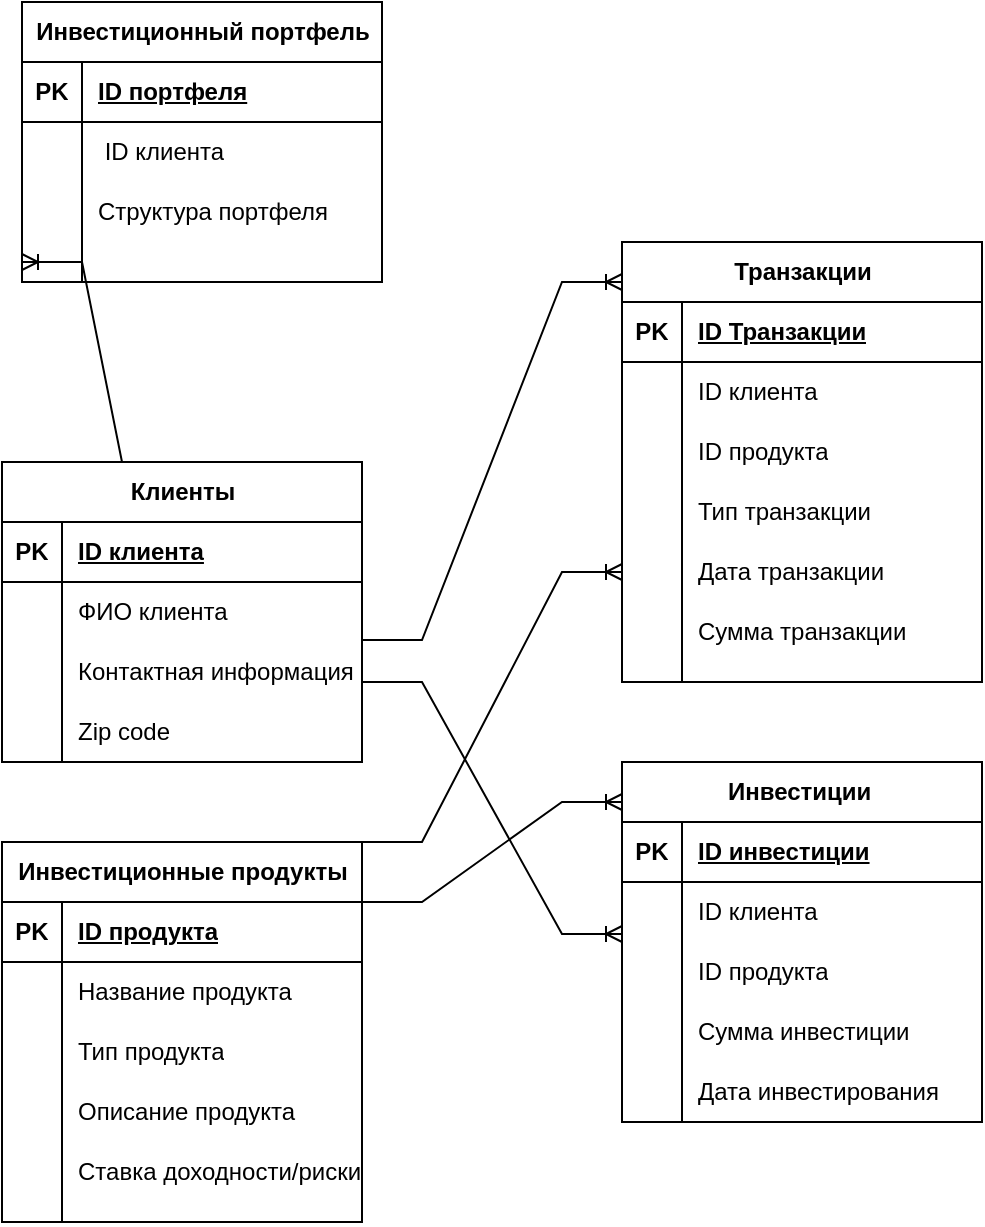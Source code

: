<mxfile version="24.0.5" type="github">
  <diagram name="Page-1" id="e56a1550-8fbb-45ad-956c-1786394a9013">
    <mxGraphModel dx="1434" dy="1746" grid="1" gridSize="10" guides="1" tooltips="1" connect="1" arrows="1" fold="1" page="1" pageScale="1" pageWidth="690" pageHeight="980" background="none" math="0" shadow="0">
      <root>
        <mxCell id="0" />
        <mxCell id="1" parent="0" />
        <mxCell id="nEIWV8olAWSCqlN2Je9V-7" value="Клиенты" style="shape=table;startSize=30;container=1;collapsible=1;childLayout=tableLayout;fixedRows=1;rowLines=0;fontStyle=1;align=center;resizeLast=1;html=1;" parent="1" vertex="1">
          <mxGeometry x="90" y="170" width="180" height="150" as="geometry" />
        </mxCell>
        <mxCell id="nEIWV8olAWSCqlN2Je9V-8" value="" style="shape=tableRow;horizontal=0;startSize=0;swimlaneHead=0;swimlaneBody=0;fillColor=none;collapsible=0;dropTarget=0;points=[[0,0.5],[1,0.5]];portConstraint=eastwest;top=0;left=0;right=0;bottom=1;" parent="nEIWV8olAWSCqlN2Je9V-7" vertex="1">
          <mxGeometry y="30" width="180" height="30" as="geometry" />
        </mxCell>
        <mxCell id="nEIWV8olAWSCqlN2Je9V-9" value="PK" style="shape=partialRectangle;connectable=0;fillColor=none;top=0;left=0;bottom=0;right=0;fontStyle=1;overflow=hidden;whiteSpace=wrap;html=1;" parent="nEIWV8olAWSCqlN2Je9V-8" vertex="1">
          <mxGeometry width="30" height="30" as="geometry">
            <mxRectangle width="30" height="30" as="alternateBounds" />
          </mxGeometry>
        </mxCell>
        <mxCell id="nEIWV8olAWSCqlN2Je9V-10" value="ID клиента" style="shape=partialRectangle;connectable=0;fillColor=none;top=0;left=0;bottom=0;right=0;align=left;spacingLeft=6;fontStyle=5;overflow=hidden;whiteSpace=wrap;html=1;" parent="nEIWV8olAWSCqlN2Je9V-8" vertex="1">
          <mxGeometry x="30" width="150" height="30" as="geometry">
            <mxRectangle width="150" height="30" as="alternateBounds" />
          </mxGeometry>
        </mxCell>
        <mxCell id="nEIWV8olAWSCqlN2Je9V-11" value="" style="shape=tableRow;horizontal=0;startSize=0;swimlaneHead=0;swimlaneBody=0;fillColor=none;collapsible=0;dropTarget=0;points=[[0,0.5],[1,0.5]];portConstraint=eastwest;top=0;left=0;right=0;bottom=0;" parent="nEIWV8olAWSCqlN2Je9V-7" vertex="1">
          <mxGeometry y="60" width="180" height="30" as="geometry" />
        </mxCell>
        <mxCell id="nEIWV8olAWSCqlN2Je9V-12" value="" style="shape=partialRectangle;connectable=0;fillColor=none;top=0;left=0;bottom=0;right=0;editable=1;overflow=hidden;whiteSpace=wrap;html=1;" parent="nEIWV8olAWSCqlN2Je9V-11" vertex="1">
          <mxGeometry width="30" height="30" as="geometry">
            <mxRectangle width="30" height="30" as="alternateBounds" />
          </mxGeometry>
        </mxCell>
        <mxCell id="nEIWV8olAWSCqlN2Je9V-13" value="ФИО клиента" style="shape=partialRectangle;connectable=0;fillColor=none;top=0;left=0;bottom=0;right=0;align=left;spacingLeft=6;overflow=hidden;whiteSpace=wrap;html=1;" parent="nEIWV8olAWSCqlN2Je9V-11" vertex="1">
          <mxGeometry x="30" width="150" height="30" as="geometry">
            <mxRectangle width="150" height="30" as="alternateBounds" />
          </mxGeometry>
        </mxCell>
        <mxCell id="nEIWV8olAWSCqlN2Je9V-14" value="" style="shape=tableRow;horizontal=0;startSize=0;swimlaneHead=0;swimlaneBody=0;fillColor=none;collapsible=0;dropTarget=0;points=[[0,0.5],[1,0.5]];portConstraint=eastwest;top=0;left=0;right=0;bottom=0;" parent="nEIWV8olAWSCqlN2Je9V-7" vertex="1">
          <mxGeometry y="90" width="180" height="30" as="geometry" />
        </mxCell>
        <mxCell id="nEIWV8olAWSCqlN2Je9V-15" value="" style="shape=partialRectangle;connectable=0;fillColor=none;top=0;left=0;bottom=0;right=0;editable=1;overflow=hidden;whiteSpace=wrap;html=1;" parent="nEIWV8olAWSCqlN2Je9V-14" vertex="1">
          <mxGeometry width="30" height="30" as="geometry">
            <mxRectangle width="30" height="30" as="alternateBounds" />
          </mxGeometry>
        </mxCell>
        <mxCell id="nEIWV8olAWSCqlN2Je9V-16" value="Контактная информация" style="shape=partialRectangle;connectable=0;fillColor=none;top=0;left=0;bottom=0;right=0;align=left;spacingLeft=6;overflow=hidden;whiteSpace=wrap;html=1;" parent="nEIWV8olAWSCqlN2Je9V-14" vertex="1">
          <mxGeometry x="30" width="150" height="30" as="geometry">
            <mxRectangle width="150" height="30" as="alternateBounds" />
          </mxGeometry>
        </mxCell>
        <mxCell id="nEIWV8olAWSCqlN2Je9V-17" value="" style="shape=tableRow;horizontal=0;startSize=0;swimlaneHead=0;swimlaneBody=0;fillColor=none;collapsible=0;dropTarget=0;points=[[0,0.5],[1,0.5]];portConstraint=eastwest;top=0;left=0;right=0;bottom=0;" parent="nEIWV8olAWSCqlN2Je9V-7" vertex="1">
          <mxGeometry y="120" width="180" height="30" as="geometry" />
        </mxCell>
        <mxCell id="nEIWV8olAWSCqlN2Je9V-18" value="" style="shape=partialRectangle;connectable=0;fillColor=none;top=0;left=0;bottom=0;right=0;editable=1;overflow=hidden;whiteSpace=wrap;html=1;" parent="nEIWV8olAWSCqlN2Je9V-17" vertex="1">
          <mxGeometry width="30" height="30" as="geometry">
            <mxRectangle width="30" height="30" as="alternateBounds" />
          </mxGeometry>
        </mxCell>
        <mxCell id="nEIWV8olAWSCqlN2Je9V-19" value="Zip code" style="shape=partialRectangle;connectable=0;fillColor=none;top=0;left=0;bottom=0;right=0;align=left;spacingLeft=6;overflow=hidden;whiteSpace=wrap;html=1;" parent="nEIWV8olAWSCqlN2Je9V-17" vertex="1">
          <mxGeometry x="30" width="150" height="30" as="geometry">
            <mxRectangle width="150" height="30" as="alternateBounds" />
          </mxGeometry>
        </mxCell>
        <mxCell id="nEIWV8olAWSCqlN2Je9V-53" value="" style="endArrow=none;html=1;rounded=0;" parent="1" edge="1">
          <mxGeometry width="50" height="50" relative="1" as="geometry">
            <mxPoint x="430" y="470" as="sourcePoint" />
            <mxPoint x="430" y="500" as="targetPoint" />
          </mxGeometry>
        </mxCell>
        <mxCell id="nEIWV8olAWSCqlN2Je9V-71" value="" style="endArrow=none;html=1;rounded=0;" parent="1" edge="1">
          <mxGeometry width="50" height="50" relative="1" as="geometry">
            <mxPoint x="430" y="280" as="sourcePoint" />
            <mxPoint x="430" y="210" as="targetPoint" />
          </mxGeometry>
        </mxCell>
        <mxCell id="nEIWV8olAWSCqlN2Je9V-72" value="Инвестиционный портфель" style="shape=table;startSize=30;container=1;collapsible=1;childLayout=tableLayout;fixedRows=1;rowLines=0;fontStyle=1;align=center;resizeLast=1;html=1;" parent="1" vertex="1">
          <mxGeometry x="100" y="-60" width="180" height="140" as="geometry" />
        </mxCell>
        <mxCell id="nEIWV8olAWSCqlN2Je9V-73" value="" style="shape=tableRow;horizontal=0;startSize=0;swimlaneHead=0;swimlaneBody=0;fillColor=none;collapsible=0;dropTarget=0;points=[[0,0.5],[1,0.5]];portConstraint=eastwest;top=0;left=0;right=0;bottom=1;" parent="nEIWV8olAWSCqlN2Je9V-72" vertex="1">
          <mxGeometry y="30" width="180" height="30" as="geometry" />
        </mxCell>
        <mxCell id="nEIWV8olAWSCqlN2Je9V-74" value="PK" style="shape=partialRectangle;connectable=0;fillColor=none;top=0;left=0;bottom=0;right=0;fontStyle=1;overflow=hidden;whiteSpace=wrap;html=1;" parent="nEIWV8olAWSCqlN2Je9V-73" vertex="1">
          <mxGeometry width="30" height="30" as="geometry">
            <mxRectangle width="30" height="30" as="alternateBounds" />
          </mxGeometry>
        </mxCell>
        <mxCell id="nEIWV8olAWSCqlN2Je9V-75" value="ID портфеля" style="shape=partialRectangle;connectable=0;fillColor=none;top=0;left=0;bottom=0;right=0;align=left;spacingLeft=6;fontStyle=5;overflow=hidden;whiteSpace=wrap;html=1;" parent="nEIWV8olAWSCqlN2Je9V-73" vertex="1">
          <mxGeometry x="30" width="150" height="30" as="geometry">
            <mxRectangle width="150" height="30" as="alternateBounds" />
          </mxGeometry>
        </mxCell>
        <mxCell id="nEIWV8olAWSCqlN2Je9V-76" value="" style="shape=tableRow;horizontal=0;startSize=0;swimlaneHead=0;swimlaneBody=0;fillColor=none;collapsible=0;dropTarget=0;points=[[0,0.5],[1,0.5]];portConstraint=eastwest;top=0;left=0;right=0;bottom=0;" parent="nEIWV8olAWSCqlN2Je9V-72" vertex="1">
          <mxGeometry y="60" width="180" height="30" as="geometry" />
        </mxCell>
        <mxCell id="nEIWV8olAWSCqlN2Je9V-77" value="" style="shape=partialRectangle;connectable=0;fillColor=none;top=0;left=0;bottom=0;right=0;editable=1;overflow=hidden;whiteSpace=wrap;html=1;" parent="nEIWV8olAWSCqlN2Je9V-76" vertex="1">
          <mxGeometry width="30" height="30" as="geometry">
            <mxRectangle width="30" height="30" as="alternateBounds" />
          </mxGeometry>
        </mxCell>
        <mxCell id="nEIWV8olAWSCqlN2Je9V-78" value="&amp;nbsp;ID клиента" style="shape=partialRectangle;connectable=0;fillColor=none;top=0;left=0;bottom=0;right=0;align=left;spacingLeft=6;overflow=hidden;whiteSpace=wrap;html=1;" parent="nEIWV8olAWSCqlN2Je9V-76" vertex="1">
          <mxGeometry x="30" width="150" height="30" as="geometry">
            <mxRectangle width="150" height="30" as="alternateBounds" />
          </mxGeometry>
        </mxCell>
        <mxCell id="nEIWV8olAWSCqlN2Je9V-79" value="" style="shape=tableRow;horizontal=0;startSize=0;swimlaneHead=0;swimlaneBody=0;fillColor=none;collapsible=0;dropTarget=0;points=[[0,0.5],[1,0.5]];portConstraint=eastwest;top=0;left=0;right=0;bottom=0;" parent="nEIWV8olAWSCqlN2Je9V-72" vertex="1">
          <mxGeometry y="90" width="180" height="30" as="geometry" />
        </mxCell>
        <mxCell id="nEIWV8olAWSCqlN2Je9V-80" value="" style="shape=partialRectangle;connectable=0;fillColor=none;top=0;left=0;bottom=0;right=0;editable=1;overflow=hidden;whiteSpace=wrap;html=1;" parent="nEIWV8olAWSCqlN2Je9V-79" vertex="1">
          <mxGeometry width="30" height="30" as="geometry">
            <mxRectangle width="30" height="30" as="alternateBounds" />
          </mxGeometry>
        </mxCell>
        <mxCell id="nEIWV8olAWSCqlN2Je9V-81" value="Структура портфеля" style="shape=partialRectangle;connectable=0;fillColor=none;top=0;left=0;bottom=0;right=0;align=left;spacingLeft=6;overflow=hidden;whiteSpace=wrap;html=1;" parent="nEIWV8olAWSCqlN2Je9V-79" vertex="1">
          <mxGeometry x="30" width="150" height="30" as="geometry">
            <mxRectangle width="150" height="30" as="alternateBounds" />
          </mxGeometry>
        </mxCell>
        <mxCell id="nEIWV8olAWSCqlN2Je9V-82" value="" style="shape=tableRow;horizontal=0;startSize=0;swimlaneHead=0;swimlaneBody=0;fillColor=none;collapsible=0;dropTarget=0;points=[[0,0.5],[1,0.5]];portConstraint=eastwest;top=0;left=0;right=0;bottom=0;" parent="nEIWV8olAWSCqlN2Je9V-72" vertex="1">
          <mxGeometry y="120" width="180" height="20" as="geometry" />
        </mxCell>
        <mxCell id="nEIWV8olAWSCqlN2Je9V-83" value="" style="shape=partialRectangle;connectable=0;fillColor=none;top=0;left=0;bottom=0;right=0;editable=1;overflow=hidden;whiteSpace=wrap;html=1;" parent="nEIWV8olAWSCqlN2Je9V-82" vertex="1">
          <mxGeometry width="30" height="20" as="geometry">
            <mxRectangle width="30" height="20" as="alternateBounds" />
          </mxGeometry>
        </mxCell>
        <mxCell id="nEIWV8olAWSCqlN2Je9V-84" value="" style="shape=partialRectangle;connectable=0;fillColor=none;top=0;left=0;bottom=0;right=0;align=left;spacingLeft=6;overflow=hidden;whiteSpace=wrap;html=1;" parent="nEIWV8olAWSCqlN2Je9V-82" vertex="1">
          <mxGeometry x="30" width="150" height="20" as="geometry">
            <mxRectangle width="150" height="20" as="alternateBounds" />
          </mxGeometry>
        </mxCell>
        <mxCell id="nEIWV8olAWSCqlN2Je9V-85" value="" style="group" parent="1" vertex="1" connectable="0">
          <mxGeometry x="400" y="320" width="180" height="180" as="geometry" />
        </mxCell>
        <mxCell id="nEIWV8olAWSCqlN2Je9V-86" value="" style="group" parent="nEIWV8olAWSCqlN2Je9V-85" vertex="1" connectable="0">
          <mxGeometry width="180" height="180" as="geometry" />
        </mxCell>
        <mxCell id="nEIWV8olAWSCqlN2Je9V-87" value="" style="group" parent="nEIWV8olAWSCqlN2Je9V-86" vertex="1" connectable="0">
          <mxGeometry width="180" height="180" as="geometry" />
        </mxCell>
        <mxCell id="nEIWV8olAWSCqlN2Je9V-52" value="Сумма инвестиции" style="shape=partialRectangle;connectable=0;fillColor=none;top=0;left=0;bottom=0;right=0;align=left;spacingLeft=6;overflow=hidden;whiteSpace=wrap;html=1;" parent="nEIWV8olAWSCqlN2Je9V-87" vertex="1">
          <mxGeometry x="30" y="120" width="150" height="30" as="geometry">
            <mxRectangle width="150" height="30" as="alternateBounds" />
          </mxGeometry>
        </mxCell>
        <mxCell id="nEIWV8olAWSCqlN2Je9V-110" value="" style="group" parent="nEIWV8olAWSCqlN2Je9V-87" vertex="1" connectable="0">
          <mxGeometry width="180" height="180" as="geometry" />
        </mxCell>
        <mxCell id="nEIWV8olAWSCqlN2Je9V-36" value="Инвестиции&amp;nbsp;" style="shape=table;startSize=30;container=1;collapsible=1;childLayout=tableLayout;fixedRows=1;rowLines=0;fontStyle=1;align=center;resizeLast=1;html=1;" parent="nEIWV8olAWSCqlN2Je9V-110" vertex="1">
          <mxGeometry width="180" height="180" as="geometry" />
        </mxCell>
        <mxCell id="nEIWV8olAWSCqlN2Je9V-37" value="" style="shape=tableRow;horizontal=0;startSize=0;swimlaneHead=0;swimlaneBody=0;fillColor=none;collapsible=0;dropTarget=0;points=[[0,0.5],[1,0.5]];portConstraint=eastwest;top=0;left=0;right=0;bottom=1;" parent="nEIWV8olAWSCqlN2Je9V-36" vertex="1">
          <mxGeometry y="30" width="180" height="30" as="geometry" />
        </mxCell>
        <mxCell id="nEIWV8olAWSCqlN2Je9V-38" value="PK" style="shape=partialRectangle;connectable=0;fillColor=none;top=0;left=0;bottom=0;right=0;fontStyle=1;overflow=hidden;whiteSpace=wrap;html=1;" parent="nEIWV8olAWSCqlN2Je9V-37" vertex="1">
          <mxGeometry width="30" height="30" as="geometry">
            <mxRectangle width="30" height="30" as="alternateBounds" />
          </mxGeometry>
        </mxCell>
        <mxCell id="nEIWV8olAWSCqlN2Je9V-39" value="ID инвестиции" style="shape=partialRectangle;connectable=0;fillColor=none;top=0;left=0;bottom=0;right=0;align=left;spacingLeft=6;fontStyle=5;overflow=hidden;whiteSpace=wrap;html=1;" parent="nEIWV8olAWSCqlN2Je9V-37" vertex="1">
          <mxGeometry x="30" width="150" height="30" as="geometry">
            <mxRectangle width="150" height="30" as="alternateBounds" />
          </mxGeometry>
        </mxCell>
        <mxCell id="nEIWV8olAWSCqlN2Je9V-40" value="" style="shape=tableRow;horizontal=0;startSize=0;swimlaneHead=0;swimlaneBody=0;fillColor=none;collapsible=0;dropTarget=0;points=[[0,0.5],[1,0.5]];portConstraint=eastwest;top=0;left=0;right=0;bottom=0;" parent="nEIWV8olAWSCqlN2Je9V-36" vertex="1">
          <mxGeometry y="60" width="180" height="30" as="geometry" />
        </mxCell>
        <mxCell id="nEIWV8olAWSCqlN2Je9V-41" value="" style="shape=partialRectangle;connectable=0;fillColor=none;top=0;left=0;bottom=0;right=0;editable=1;overflow=hidden;whiteSpace=wrap;html=1;" parent="nEIWV8olAWSCqlN2Je9V-40" vertex="1">
          <mxGeometry width="30" height="30" as="geometry">
            <mxRectangle width="30" height="30" as="alternateBounds" />
          </mxGeometry>
        </mxCell>
        <mxCell id="nEIWV8olAWSCqlN2Je9V-42" value="ID клиента" style="shape=partialRectangle;connectable=0;fillColor=none;top=0;left=0;bottom=0;right=0;align=left;spacingLeft=6;overflow=hidden;whiteSpace=wrap;html=1;" parent="nEIWV8olAWSCqlN2Je9V-40" vertex="1">
          <mxGeometry x="30" width="150" height="30" as="geometry">
            <mxRectangle width="150" height="30" as="alternateBounds" />
          </mxGeometry>
        </mxCell>
        <mxCell id="nEIWV8olAWSCqlN2Je9V-43" value="" style="shape=tableRow;horizontal=0;startSize=0;swimlaneHead=0;swimlaneBody=0;fillColor=none;collapsible=0;dropTarget=0;points=[[0,0.5],[1,0.5]];portConstraint=eastwest;top=0;left=0;right=0;bottom=0;" parent="nEIWV8olAWSCqlN2Je9V-36" vertex="1">
          <mxGeometry y="90" width="180" height="30" as="geometry" />
        </mxCell>
        <mxCell id="nEIWV8olAWSCqlN2Je9V-44" value="" style="shape=partialRectangle;connectable=0;fillColor=none;top=0;left=0;bottom=0;right=0;editable=1;overflow=hidden;whiteSpace=wrap;html=1;" parent="nEIWV8olAWSCqlN2Je9V-43" vertex="1">
          <mxGeometry width="30" height="30" as="geometry">
            <mxRectangle width="30" height="30" as="alternateBounds" />
          </mxGeometry>
        </mxCell>
        <mxCell id="nEIWV8olAWSCqlN2Je9V-45" value="ID продукта" style="shape=partialRectangle;connectable=0;fillColor=none;top=0;left=0;bottom=0;right=0;align=left;spacingLeft=6;overflow=hidden;whiteSpace=wrap;html=1;" parent="nEIWV8olAWSCqlN2Je9V-43" vertex="1">
          <mxGeometry x="30" width="150" height="30" as="geometry">
            <mxRectangle width="150" height="30" as="alternateBounds" />
          </mxGeometry>
        </mxCell>
        <mxCell id="nEIWV8olAWSCqlN2Je9V-46" value="" style="shape=tableRow;horizontal=0;startSize=0;swimlaneHead=0;swimlaneBody=0;fillColor=none;collapsible=0;dropTarget=0;points=[[0,0.5],[1,0.5]];portConstraint=eastwest;top=0;left=0;right=0;bottom=0;" parent="nEIWV8olAWSCqlN2Je9V-36" vertex="1">
          <mxGeometry y="120" width="180" height="30" as="geometry" />
        </mxCell>
        <mxCell id="nEIWV8olAWSCqlN2Je9V-47" value="" style="shape=partialRectangle;connectable=0;fillColor=none;top=0;left=0;bottom=0;right=0;editable=1;overflow=hidden;whiteSpace=wrap;html=1;" parent="nEIWV8olAWSCqlN2Je9V-46" vertex="1">
          <mxGeometry width="30" height="30" as="geometry">
            <mxRectangle width="30" height="30" as="alternateBounds" />
          </mxGeometry>
        </mxCell>
        <mxCell id="nEIWV8olAWSCqlN2Je9V-48" value="" style="shape=partialRectangle;connectable=0;fillColor=none;top=0;left=0;bottom=0;right=0;align=left;spacingLeft=6;overflow=hidden;whiteSpace=wrap;html=1;" parent="nEIWV8olAWSCqlN2Je9V-46" vertex="1">
          <mxGeometry x="30" width="150" height="30" as="geometry">
            <mxRectangle width="150" height="30" as="alternateBounds" />
          </mxGeometry>
        </mxCell>
        <mxCell id="nEIWV8olAWSCqlN2Je9V-50" value="Дата инвестирования" style="shape=partialRectangle;connectable=0;fillColor=none;top=0;left=0;bottom=0;right=0;align=left;spacingLeft=6;overflow=hidden;whiteSpace=wrap;html=1;" parent="nEIWV8olAWSCqlN2Je9V-110" vertex="1">
          <mxGeometry x="30" y="150" width="150" height="30" as="geometry">
            <mxRectangle width="150" height="30" as="alternateBounds" />
          </mxGeometry>
        </mxCell>
        <mxCell id="nEIWV8olAWSCqlN2Je9V-101" value="" style="group" parent="1" vertex="1" connectable="0">
          <mxGeometry x="400" y="60" width="180" height="220" as="geometry" />
        </mxCell>
        <mxCell id="nEIWV8olAWSCqlN2Je9V-56" value="Транзакции" style="shape=table;startSize=30;container=1;collapsible=1;childLayout=tableLayout;fixedRows=1;rowLines=0;fontStyle=1;align=center;resizeLast=1;html=1;" parent="nEIWV8olAWSCqlN2Je9V-101" vertex="1">
          <mxGeometry width="180" height="220" as="geometry" />
        </mxCell>
        <mxCell id="nEIWV8olAWSCqlN2Je9V-57" value="" style="shape=tableRow;horizontal=0;startSize=0;swimlaneHead=0;swimlaneBody=0;fillColor=none;collapsible=0;dropTarget=0;points=[[0,0.5],[1,0.5]];portConstraint=eastwest;top=0;left=0;right=0;bottom=1;" parent="nEIWV8olAWSCqlN2Je9V-56" vertex="1">
          <mxGeometry y="30" width="180" height="30" as="geometry" />
        </mxCell>
        <mxCell id="nEIWV8olAWSCqlN2Je9V-58" value="PK" style="shape=partialRectangle;connectable=0;fillColor=none;top=0;left=0;bottom=0;right=0;fontStyle=1;overflow=hidden;whiteSpace=wrap;html=1;" parent="nEIWV8olAWSCqlN2Je9V-57" vertex="1">
          <mxGeometry width="30" height="30" as="geometry">
            <mxRectangle width="30" height="30" as="alternateBounds" />
          </mxGeometry>
        </mxCell>
        <mxCell id="nEIWV8olAWSCqlN2Je9V-59" value="ID Транзакции" style="shape=partialRectangle;connectable=0;fillColor=none;top=0;left=0;bottom=0;right=0;align=left;spacingLeft=6;fontStyle=5;overflow=hidden;whiteSpace=wrap;html=1;" parent="nEIWV8olAWSCqlN2Je9V-57" vertex="1">
          <mxGeometry x="30" width="150" height="30" as="geometry">
            <mxRectangle width="150" height="30" as="alternateBounds" />
          </mxGeometry>
        </mxCell>
        <mxCell id="nEIWV8olAWSCqlN2Je9V-60" value="" style="shape=tableRow;horizontal=0;startSize=0;swimlaneHead=0;swimlaneBody=0;fillColor=none;collapsible=0;dropTarget=0;points=[[0,0.5],[1,0.5]];portConstraint=eastwest;top=0;left=0;right=0;bottom=0;" parent="nEIWV8olAWSCqlN2Je9V-56" vertex="1">
          <mxGeometry y="60" width="180" height="30" as="geometry" />
        </mxCell>
        <mxCell id="nEIWV8olAWSCqlN2Je9V-61" value="" style="shape=partialRectangle;connectable=0;fillColor=none;top=0;left=0;bottom=0;right=0;editable=1;overflow=hidden;whiteSpace=wrap;html=1;" parent="nEIWV8olAWSCqlN2Je9V-60" vertex="1">
          <mxGeometry width="30" height="30" as="geometry">
            <mxRectangle width="30" height="30" as="alternateBounds" />
          </mxGeometry>
        </mxCell>
        <mxCell id="nEIWV8olAWSCqlN2Je9V-62" value="ID клиента" style="shape=partialRectangle;connectable=0;fillColor=none;top=0;left=0;bottom=0;right=0;align=left;spacingLeft=6;overflow=hidden;whiteSpace=wrap;html=1;" parent="nEIWV8olAWSCqlN2Je9V-60" vertex="1">
          <mxGeometry x="30" width="150" height="30" as="geometry">
            <mxRectangle width="150" height="30" as="alternateBounds" />
          </mxGeometry>
        </mxCell>
        <mxCell id="nEIWV8olAWSCqlN2Je9V-63" value="" style="shape=tableRow;horizontal=0;startSize=0;swimlaneHead=0;swimlaneBody=0;fillColor=none;collapsible=0;dropTarget=0;points=[[0,0.5],[1,0.5]];portConstraint=eastwest;top=0;left=0;right=0;bottom=0;" parent="nEIWV8olAWSCqlN2Je9V-56" vertex="1">
          <mxGeometry y="90" width="180" height="30" as="geometry" />
        </mxCell>
        <mxCell id="nEIWV8olAWSCqlN2Je9V-64" value="" style="shape=partialRectangle;connectable=0;fillColor=none;top=0;left=0;bottom=0;right=0;editable=1;overflow=hidden;whiteSpace=wrap;html=1;" parent="nEIWV8olAWSCqlN2Je9V-63" vertex="1">
          <mxGeometry width="30" height="30" as="geometry">
            <mxRectangle width="30" height="30" as="alternateBounds" />
          </mxGeometry>
        </mxCell>
        <mxCell id="nEIWV8olAWSCqlN2Je9V-65" value="ID продукта" style="shape=partialRectangle;connectable=0;fillColor=none;top=0;left=0;bottom=0;right=0;align=left;spacingLeft=6;overflow=hidden;whiteSpace=wrap;html=1;" parent="nEIWV8olAWSCqlN2Je9V-63" vertex="1">
          <mxGeometry x="30" width="150" height="30" as="geometry">
            <mxRectangle width="150" height="30" as="alternateBounds" />
          </mxGeometry>
        </mxCell>
        <mxCell id="nEIWV8olAWSCqlN2Je9V-66" value="" style="shape=tableRow;horizontal=0;startSize=0;swimlaneHead=0;swimlaneBody=0;fillColor=none;collapsible=0;dropTarget=0;points=[[0,0.5],[1,0.5]];portConstraint=eastwest;top=0;left=0;right=0;bottom=0;" parent="nEIWV8olAWSCqlN2Je9V-56" vertex="1">
          <mxGeometry y="120" width="180" height="30" as="geometry" />
        </mxCell>
        <mxCell id="nEIWV8olAWSCqlN2Je9V-67" value="" style="shape=partialRectangle;connectable=0;fillColor=none;top=0;left=0;bottom=0;right=0;editable=1;overflow=hidden;whiteSpace=wrap;html=1;" parent="nEIWV8olAWSCqlN2Je9V-66" vertex="1">
          <mxGeometry width="30" height="30" as="geometry">
            <mxRectangle width="30" height="30" as="alternateBounds" />
          </mxGeometry>
        </mxCell>
        <mxCell id="nEIWV8olAWSCqlN2Je9V-68" value="Тип транзакции" style="shape=partialRectangle;connectable=0;fillColor=none;top=0;left=0;bottom=0;right=0;align=left;spacingLeft=6;overflow=hidden;whiteSpace=wrap;html=1;" parent="nEIWV8olAWSCqlN2Je9V-66" vertex="1">
          <mxGeometry x="30" width="150" height="30" as="geometry">
            <mxRectangle width="150" height="30" as="alternateBounds" />
          </mxGeometry>
        </mxCell>
        <mxCell id="nEIWV8olAWSCqlN2Je9V-69" value="Дата транзакции" style="shape=partialRectangle;connectable=0;fillColor=none;top=0;left=0;bottom=0;right=0;align=left;spacingLeft=6;overflow=hidden;whiteSpace=wrap;html=1;" parent="nEIWV8olAWSCqlN2Je9V-101" vertex="1">
          <mxGeometry x="30" y="150" width="150" height="30" as="geometry">
            <mxRectangle width="150" height="30" as="alternateBounds" />
          </mxGeometry>
        </mxCell>
        <mxCell id="nEIWV8olAWSCqlN2Je9V-70" value="Сумма транзакции" style="shape=partialRectangle;connectable=0;fillColor=none;top=0;left=0;bottom=0;right=0;align=left;spacingLeft=6;overflow=hidden;whiteSpace=wrap;html=1;" parent="nEIWV8olAWSCqlN2Je9V-101" vertex="1">
          <mxGeometry x="30" y="180" width="150" height="30" as="geometry">
            <mxRectangle width="150" height="30" as="alternateBounds" />
          </mxGeometry>
        </mxCell>
        <mxCell id="nEIWV8olAWSCqlN2Je9V-109" value="" style="group" parent="1" vertex="1" connectable="0">
          <mxGeometry x="90" y="360" width="180" height="190" as="geometry" />
        </mxCell>
        <mxCell id="nEIWV8olAWSCqlN2Je9V-20" value="Инвестиционные продукты" style="shape=table;startSize=30;container=1;collapsible=1;childLayout=tableLayout;fixedRows=1;rowLines=0;fontStyle=1;align=center;resizeLast=1;html=1;" parent="nEIWV8olAWSCqlN2Je9V-109" vertex="1">
          <mxGeometry width="180" height="190" as="geometry">
            <mxRectangle x="600" y="390" width="190" height="30" as="alternateBounds" />
          </mxGeometry>
        </mxCell>
        <mxCell id="nEIWV8olAWSCqlN2Je9V-21" value="" style="shape=tableRow;horizontal=0;startSize=0;swimlaneHead=0;swimlaneBody=0;fillColor=none;collapsible=0;dropTarget=0;points=[[0,0.5],[1,0.5]];portConstraint=eastwest;top=0;left=0;right=0;bottom=1;" parent="nEIWV8olAWSCqlN2Je9V-20" vertex="1">
          <mxGeometry y="30" width="180" height="30" as="geometry" />
        </mxCell>
        <mxCell id="nEIWV8olAWSCqlN2Je9V-22" value="PK" style="shape=partialRectangle;connectable=0;fillColor=none;top=0;left=0;bottom=0;right=0;fontStyle=1;overflow=hidden;whiteSpace=wrap;html=1;" parent="nEIWV8olAWSCqlN2Je9V-21" vertex="1">
          <mxGeometry width="30" height="30" as="geometry">
            <mxRectangle width="30" height="30" as="alternateBounds" />
          </mxGeometry>
        </mxCell>
        <mxCell id="nEIWV8olAWSCqlN2Je9V-23" value="ID продукта" style="shape=partialRectangle;connectable=0;fillColor=none;top=0;left=0;bottom=0;right=0;align=left;spacingLeft=6;fontStyle=5;overflow=hidden;whiteSpace=wrap;html=1;" parent="nEIWV8olAWSCqlN2Je9V-21" vertex="1">
          <mxGeometry x="30" width="150" height="30" as="geometry">
            <mxRectangle width="150" height="30" as="alternateBounds" />
          </mxGeometry>
        </mxCell>
        <mxCell id="nEIWV8olAWSCqlN2Je9V-24" value="" style="shape=tableRow;horizontal=0;startSize=0;swimlaneHead=0;swimlaneBody=0;fillColor=none;collapsible=0;dropTarget=0;points=[[0,0.5],[1,0.5]];portConstraint=eastwest;top=0;left=0;right=0;bottom=0;" parent="nEIWV8olAWSCqlN2Je9V-20" vertex="1">
          <mxGeometry y="60" width="180" height="30" as="geometry" />
        </mxCell>
        <mxCell id="nEIWV8olAWSCqlN2Je9V-25" value="" style="shape=partialRectangle;connectable=0;fillColor=none;top=0;left=0;bottom=0;right=0;editable=1;overflow=hidden;whiteSpace=wrap;html=1;" parent="nEIWV8olAWSCqlN2Je9V-24" vertex="1">
          <mxGeometry width="30" height="30" as="geometry">
            <mxRectangle width="30" height="30" as="alternateBounds" />
          </mxGeometry>
        </mxCell>
        <mxCell id="nEIWV8olAWSCqlN2Je9V-26" value="Название продукта" style="shape=partialRectangle;connectable=0;fillColor=none;top=0;left=0;bottom=0;right=0;align=left;spacingLeft=6;overflow=hidden;whiteSpace=wrap;html=1;" parent="nEIWV8olAWSCqlN2Je9V-24" vertex="1">
          <mxGeometry x="30" width="150" height="30" as="geometry">
            <mxRectangle width="150" height="30" as="alternateBounds" />
          </mxGeometry>
        </mxCell>
        <mxCell id="nEIWV8olAWSCqlN2Je9V-27" value="" style="shape=tableRow;horizontal=0;startSize=0;swimlaneHead=0;swimlaneBody=0;fillColor=none;collapsible=0;dropTarget=0;points=[[0,0.5],[1,0.5]];portConstraint=eastwest;top=0;left=0;right=0;bottom=0;" parent="nEIWV8olAWSCqlN2Je9V-20" vertex="1">
          <mxGeometry y="90" width="180" height="30" as="geometry" />
        </mxCell>
        <mxCell id="nEIWV8olAWSCqlN2Je9V-28" value="" style="shape=partialRectangle;connectable=0;fillColor=none;top=0;left=0;bottom=0;right=0;editable=1;overflow=hidden;whiteSpace=wrap;html=1;" parent="nEIWV8olAWSCqlN2Je9V-27" vertex="1">
          <mxGeometry width="30" height="30" as="geometry">
            <mxRectangle width="30" height="30" as="alternateBounds" />
          </mxGeometry>
        </mxCell>
        <mxCell id="nEIWV8olAWSCqlN2Je9V-29" value="Тип продукта" style="shape=partialRectangle;connectable=0;fillColor=none;top=0;left=0;bottom=0;right=0;align=left;spacingLeft=6;overflow=hidden;whiteSpace=wrap;html=1;" parent="nEIWV8olAWSCqlN2Je9V-27" vertex="1">
          <mxGeometry x="30" width="150" height="30" as="geometry">
            <mxRectangle width="150" height="30" as="alternateBounds" />
          </mxGeometry>
        </mxCell>
        <mxCell id="nEIWV8olAWSCqlN2Je9V-30" value="" style="shape=tableRow;horizontal=0;startSize=0;swimlaneHead=0;swimlaneBody=0;fillColor=none;collapsible=0;dropTarget=0;points=[[0,0.5],[1,0.5]];portConstraint=eastwest;top=0;left=0;right=0;bottom=0;" parent="nEIWV8olAWSCqlN2Je9V-20" vertex="1">
          <mxGeometry y="120" width="180" height="30" as="geometry" />
        </mxCell>
        <mxCell id="nEIWV8olAWSCqlN2Je9V-31" value="" style="shape=partialRectangle;connectable=0;fillColor=none;top=0;left=0;bottom=0;right=0;editable=1;overflow=hidden;whiteSpace=wrap;html=1;" parent="nEIWV8olAWSCqlN2Je9V-30" vertex="1">
          <mxGeometry width="30" height="30" as="geometry">
            <mxRectangle width="30" height="30" as="alternateBounds" />
          </mxGeometry>
        </mxCell>
        <mxCell id="nEIWV8olAWSCqlN2Je9V-32" value="Описание продукта" style="shape=partialRectangle;connectable=0;fillColor=none;top=0;left=0;bottom=0;right=0;align=left;spacingLeft=6;overflow=hidden;whiteSpace=wrap;html=1;" parent="nEIWV8olAWSCqlN2Je9V-30" vertex="1">
          <mxGeometry x="30" width="150" height="30" as="geometry">
            <mxRectangle width="150" height="30" as="alternateBounds" />
          </mxGeometry>
        </mxCell>
        <mxCell id="nEIWV8olAWSCqlN2Je9V-34" value="Ставка доходности/риски" style="shape=partialRectangle;connectable=0;fillColor=none;top=0;left=0;bottom=0;right=0;align=left;spacingLeft=6;overflow=hidden;whiteSpace=wrap;html=1;" parent="nEIWV8olAWSCqlN2Je9V-109" vertex="1">
          <mxGeometry x="30" y="150" width="150" height="30" as="geometry">
            <mxRectangle width="150" height="30" as="alternateBounds" />
          </mxGeometry>
        </mxCell>
        <mxCell id="nEIWV8olAWSCqlN2Je9V-35" value="" style="endArrow=none;html=1;rounded=0;" parent="nEIWV8olAWSCqlN2Je9V-109" edge="1">
          <mxGeometry width="50" height="50" relative="1" as="geometry">
            <mxPoint x="30" y="190" as="sourcePoint" />
            <mxPoint x="30" y="150" as="targetPoint" />
          </mxGeometry>
        </mxCell>
        <mxCell id="nEIWV8olAWSCqlN2Je9V-111" value="" style="edgeStyle=entityRelationEdgeStyle;fontSize=12;html=1;endArrow=ERoneToMany;rounded=0;" parent="1" edge="1">
          <mxGeometry width="100" height="100" relative="1" as="geometry">
            <mxPoint x="270" y="259" as="sourcePoint" />
            <mxPoint x="400" y="80" as="targetPoint" />
          </mxGeometry>
        </mxCell>
        <mxCell id="nEIWV8olAWSCqlN2Je9V-114" value="" style="edgeStyle=entityRelationEdgeStyle;fontSize=12;html=1;endArrow=ERoneToMany;rounded=0;exitX=1.017;exitY=-0.033;exitDx=0;exitDy=0;exitPerimeter=0;" parent="1" edge="1">
          <mxGeometry width="100" height="100" relative="1" as="geometry">
            <mxPoint x="270.0" y="280" as="sourcePoint" />
            <mxPoint x="400" y="406" as="targetPoint" />
          </mxGeometry>
        </mxCell>
        <mxCell id="hZhGPwu8CeR-noiiIA_R-1" value="" style="edgeStyle=entityRelationEdgeStyle;fontSize=12;html=1;endArrow=ERoneToMany;rounded=0;entryX=0;entryY=0.75;entryDx=0;entryDy=0;exitX=1;exitY=0;exitDx=0;exitDy=0;" edge="1" parent="1" source="nEIWV8olAWSCqlN2Je9V-20" target="nEIWV8olAWSCqlN2Je9V-56">
          <mxGeometry width="100" height="100" relative="1" as="geometry">
            <mxPoint x="280" y="269" as="sourcePoint" />
            <mxPoint x="412" y="90" as="targetPoint" />
          </mxGeometry>
        </mxCell>
        <mxCell id="hZhGPwu8CeR-noiiIA_R-2" value="" style="edgeStyle=entityRelationEdgeStyle;fontSize=12;html=1;endArrow=ERoneToMany;rounded=0;" edge="1" parent="1">
          <mxGeometry width="100" height="100" relative="1" as="geometry">
            <mxPoint x="270" y="390" as="sourcePoint" />
            <mxPoint x="400" y="340" as="targetPoint" />
          </mxGeometry>
        </mxCell>
        <mxCell id="hZhGPwu8CeR-noiiIA_R-6" value="" style="edgeStyle=entityRelationEdgeStyle;fontSize=12;html=1;endArrow=ERoneToMany;rounded=0;exitX=0.5;exitY=0;exitDx=0;exitDy=0;entryX=0;entryY=0.5;entryDx=0;entryDy=0;" edge="1" parent="1" source="nEIWV8olAWSCqlN2Je9V-7" target="nEIWV8olAWSCqlN2Je9V-82">
          <mxGeometry width="100" height="100" relative="1" as="geometry">
            <mxPoint x="280" y="269" as="sourcePoint" />
            <mxPoint x="410" y="90" as="targetPoint" />
          </mxGeometry>
        </mxCell>
      </root>
    </mxGraphModel>
  </diagram>
</mxfile>
